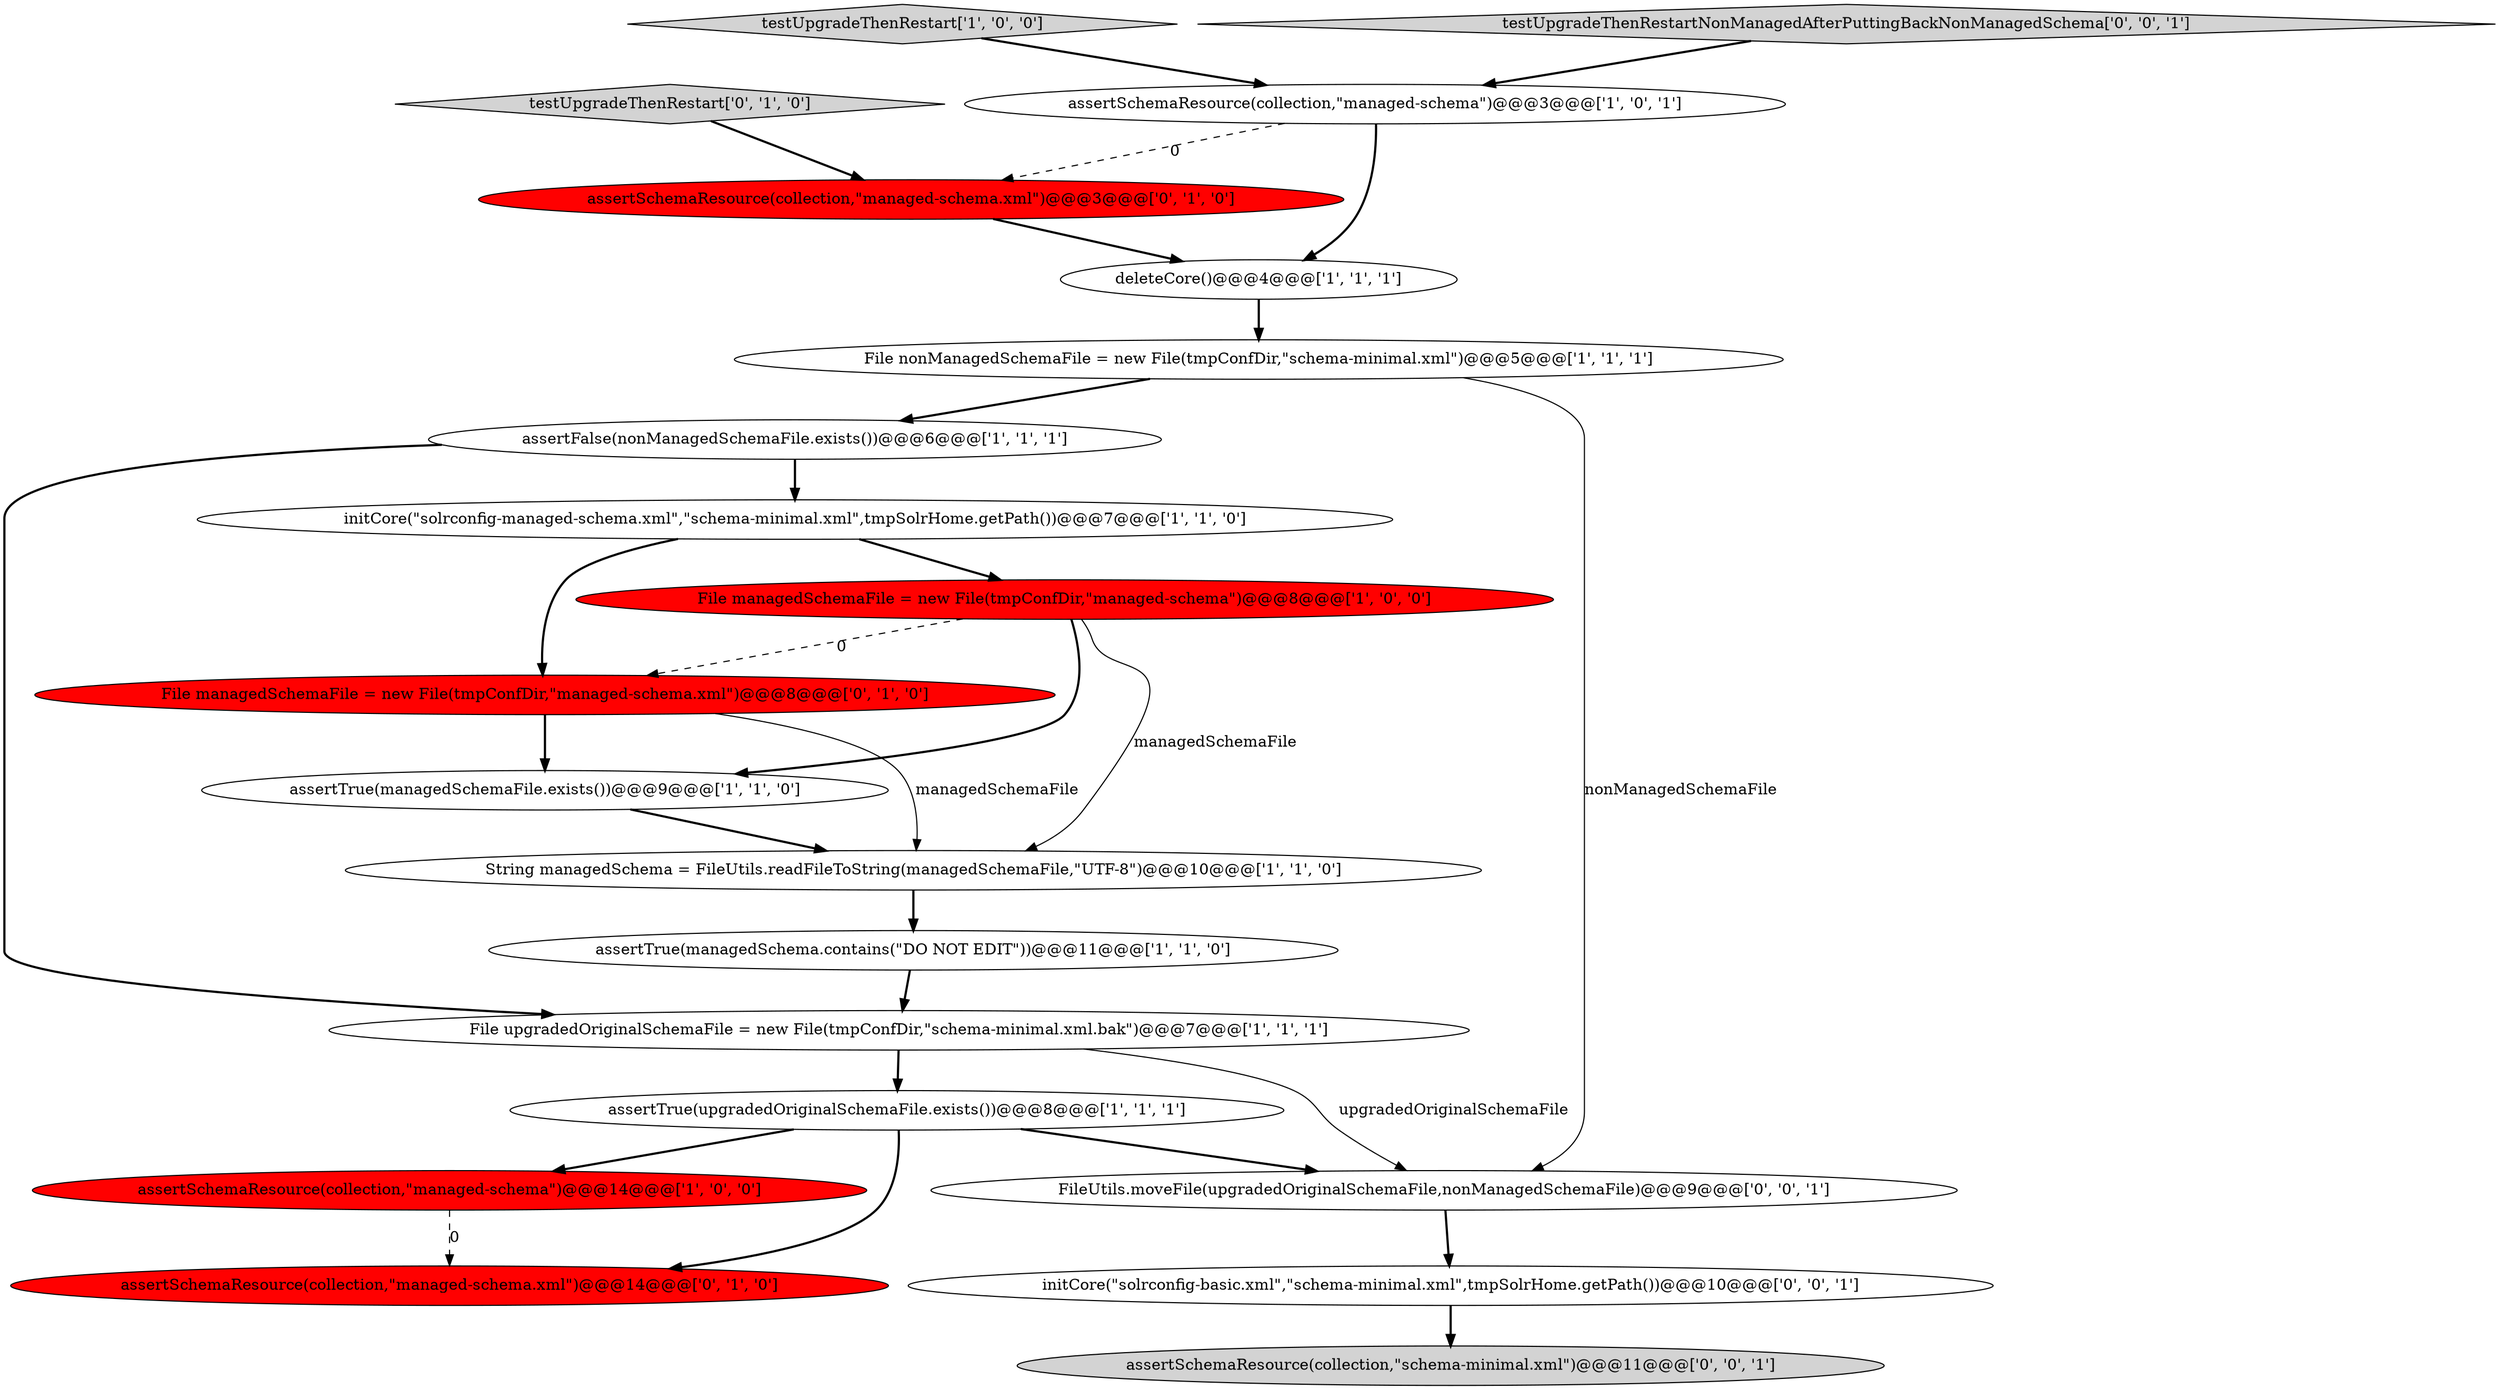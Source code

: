 digraph {
9 [style = filled, label = "initCore(\"solrconfig-managed-schema.xml\",\"schema-minimal.xml\",tmpSolrHome.getPath())@@@7@@@['1', '1', '0']", fillcolor = white, shape = ellipse image = "AAA0AAABBB1BBB"];
0 [style = filled, label = "assertTrue(managedSchemaFile.exists())@@@9@@@['1', '1', '0']", fillcolor = white, shape = ellipse image = "AAA0AAABBB1BBB"];
10 [style = filled, label = "assertFalse(nonManagedSchemaFile.exists())@@@6@@@['1', '1', '1']", fillcolor = white, shape = ellipse image = "AAA0AAABBB1BBB"];
13 [style = filled, label = "assertSchemaResource(collection,\"managed-schema.xml\")@@@3@@@['0', '1', '0']", fillcolor = red, shape = ellipse image = "AAA1AAABBB2BBB"];
3 [style = filled, label = "assertTrue(managedSchema.contains(\"DO NOT EDIT\"))@@@11@@@['1', '1', '0']", fillcolor = white, shape = ellipse image = "AAA0AAABBB1BBB"];
14 [style = filled, label = "File managedSchemaFile = new File(tmpConfDir,\"managed-schema.xml\")@@@8@@@['0', '1', '0']", fillcolor = red, shape = ellipse image = "AAA1AAABBB2BBB"];
17 [style = filled, label = "assertSchemaResource(collection,\"schema-minimal.xml\")@@@11@@@['0', '0', '1']", fillcolor = lightgray, shape = ellipse image = "AAA0AAABBB3BBB"];
7 [style = filled, label = "deleteCore()@@@4@@@['1', '1', '1']", fillcolor = white, shape = ellipse image = "AAA0AAABBB1BBB"];
5 [style = filled, label = "assertTrue(upgradedOriginalSchemaFile.exists())@@@8@@@['1', '1', '1']", fillcolor = white, shape = ellipse image = "AAA0AAABBB1BBB"];
16 [style = filled, label = "testUpgradeThenRestart['0', '1', '0']", fillcolor = lightgray, shape = diamond image = "AAA0AAABBB2BBB"];
8 [style = filled, label = "File managedSchemaFile = new File(tmpConfDir,\"managed-schema\")@@@8@@@['1', '0', '0']", fillcolor = red, shape = ellipse image = "AAA1AAABBB1BBB"];
18 [style = filled, label = "FileUtils.moveFile(upgradedOriginalSchemaFile,nonManagedSchemaFile)@@@9@@@['0', '0', '1']", fillcolor = white, shape = ellipse image = "AAA0AAABBB3BBB"];
4 [style = filled, label = "File upgradedOriginalSchemaFile = new File(tmpConfDir,\"schema-minimal.xml.bak\")@@@7@@@['1', '1', '1']", fillcolor = white, shape = ellipse image = "AAA0AAABBB1BBB"];
1 [style = filled, label = "testUpgradeThenRestart['1', '0', '0']", fillcolor = lightgray, shape = diamond image = "AAA0AAABBB1BBB"];
11 [style = filled, label = "assertSchemaResource(collection,\"managed-schema\")@@@3@@@['1', '0', '1']", fillcolor = white, shape = ellipse image = "AAA0AAABBB1BBB"];
6 [style = filled, label = "String managedSchema = FileUtils.readFileToString(managedSchemaFile,\"UTF-8\")@@@10@@@['1', '1', '0']", fillcolor = white, shape = ellipse image = "AAA0AAABBB1BBB"];
12 [style = filled, label = "assertSchemaResource(collection,\"managed-schema\")@@@14@@@['1', '0', '0']", fillcolor = red, shape = ellipse image = "AAA1AAABBB1BBB"];
2 [style = filled, label = "File nonManagedSchemaFile = new File(tmpConfDir,\"schema-minimal.xml\")@@@5@@@['1', '1', '1']", fillcolor = white, shape = ellipse image = "AAA0AAABBB1BBB"];
19 [style = filled, label = "testUpgradeThenRestartNonManagedAfterPuttingBackNonManagedSchema['0', '0', '1']", fillcolor = lightgray, shape = diamond image = "AAA0AAABBB3BBB"];
20 [style = filled, label = "initCore(\"solrconfig-basic.xml\",\"schema-minimal.xml\",tmpSolrHome.getPath())@@@10@@@['0', '0', '1']", fillcolor = white, shape = ellipse image = "AAA0AAABBB3BBB"];
15 [style = filled, label = "assertSchemaResource(collection,\"managed-schema.xml\")@@@14@@@['0', '1', '0']", fillcolor = red, shape = ellipse image = "AAA1AAABBB2BBB"];
6->3 [style = bold, label=""];
16->13 [style = bold, label=""];
20->17 [style = bold, label=""];
0->6 [style = bold, label=""];
5->15 [style = bold, label=""];
19->11 [style = bold, label=""];
5->18 [style = bold, label=""];
8->14 [style = dashed, label="0"];
2->10 [style = bold, label=""];
9->8 [style = bold, label=""];
3->4 [style = bold, label=""];
2->18 [style = solid, label="nonManagedSchemaFile"];
1->11 [style = bold, label=""];
8->0 [style = bold, label=""];
4->18 [style = solid, label="upgradedOriginalSchemaFile"];
18->20 [style = bold, label=""];
11->13 [style = dashed, label="0"];
14->0 [style = bold, label=""];
5->12 [style = bold, label=""];
7->2 [style = bold, label=""];
13->7 [style = bold, label=""];
9->14 [style = bold, label=""];
10->4 [style = bold, label=""];
12->15 [style = dashed, label="0"];
10->9 [style = bold, label=""];
14->6 [style = solid, label="managedSchemaFile"];
4->5 [style = bold, label=""];
11->7 [style = bold, label=""];
8->6 [style = solid, label="managedSchemaFile"];
}
